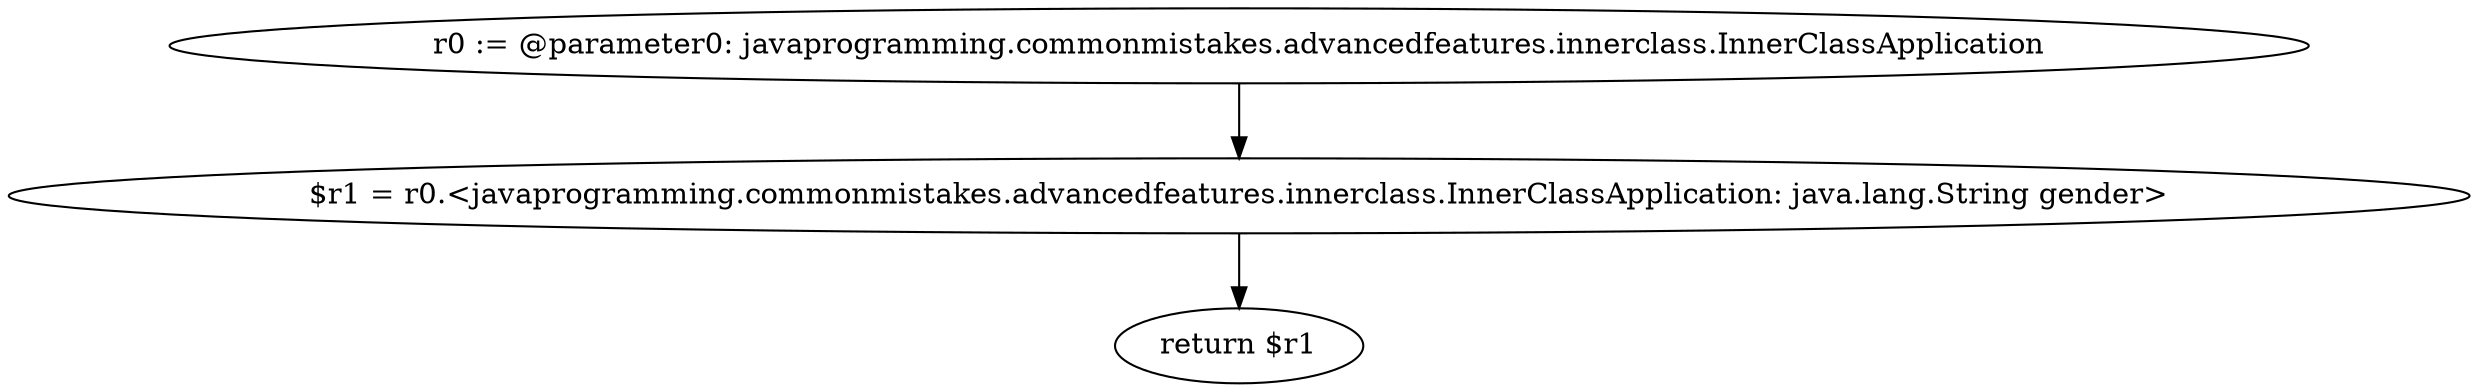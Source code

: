 digraph "unitGraph" {
    "r0 := @parameter0: javaprogramming.commonmistakes.advancedfeatures.innerclass.InnerClassApplication"
    "$r1 = r0.<javaprogramming.commonmistakes.advancedfeatures.innerclass.InnerClassApplication: java.lang.String gender>"
    "return $r1"
    "r0 := @parameter0: javaprogramming.commonmistakes.advancedfeatures.innerclass.InnerClassApplication"->"$r1 = r0.<javaprogramming.commonmistakes.advancedfeatures.innerclass.InnerClassApplication: java.lang.String gender>";
    "$r1 = r0.<javaprogramming.commonmistakes.advancedfeatures.innerclass.InnerClassApplication: java.lang.String gender>"->"return $r1";
}
